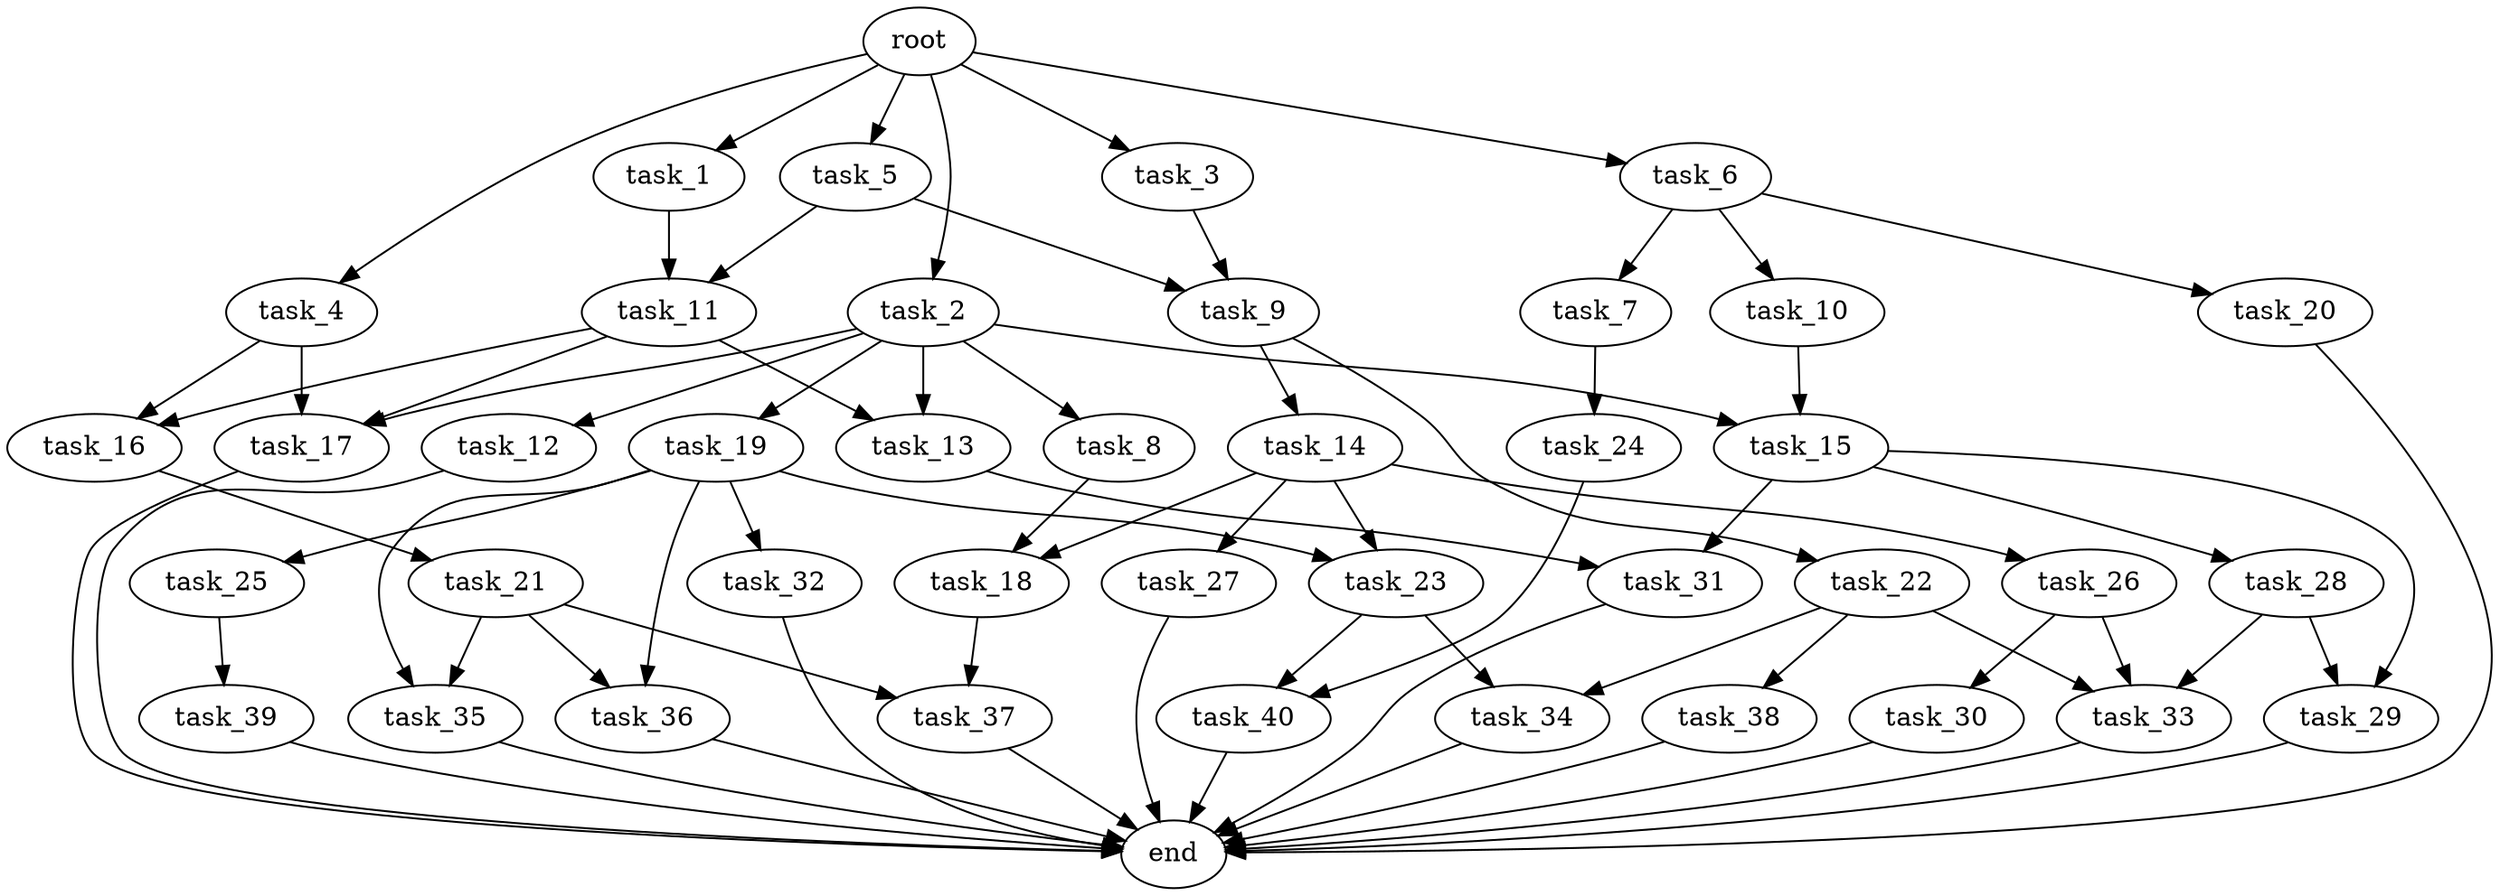 digraph G {
  root [size="0.000000e+00"];
  task_1 [size="4.369870e+10"];
  task_2 [size="6.901245e+10"];
  task_3 [size="2.459832e+10"];
  task_4 [size="8.497195e+10"];
  task_5 [size="9.143992e+10"];
  task_6 [size="3.647407e+10"];
  task_7 [size="7.485930e+10"];
  task_8 [size="8.774841e+10"];
  task_9 [size="1.421234e+10"];
  task_10 [size="3.219219e+10"];
  task_11 [size="7.358263e+10"];
  task_12 [size="8.387457e+10"];
  task_13 [size="8.946597e+10"];
  task_14 [size="8.234691e+10"];
  task_15 [size="3.884564e+10"];
  task_16 [size="4.511379e+08"];
  task_17 [size="9.277509e+10"];
  task_18 [size="2.176639e+10"];
  task_19 [size="3.640423e+10"];
  task_20 [size="9.792272e+10"];
  task_21 [size="9.549957e+10"];
  task_22 [size="6.488129e+10"];
  task_23 [size="7.668671e+10"];
  task_24 [size="8.927988e+10"];
  task_25 [size="1.566251e+10"];
  task_26 [size="8.485498e+10"];
  task_27 [size="7.028460e+10"];
  task_28 [size="6.948687e+10"];
  task_29 [size="6.200408e+10"];
  task_30 [size="8.657160e+10"];
  task_31 [size="5.779295e+10"];
  task_32 [size="2.886295e+10"];
  task_33 [size="8.552939e+10"];
  task_34 [size="5.034389e+10"];
  task_35 [size="2.204686e+10"];
  task_36 [size="1.031788e+09"];
  task_37 [size="9.128834e+10"];
  task_38 [size="7.386163e+10"];
  task_39 [size="6.007269e+10"];
  task_40 [size="8.095086e+10"];
  end [size="0.000000e+00"];

  root -> task_1 [size="1.000000e-12"];
  root -> task_2 [size="1.000000e-12"];
  root -> task_3 [size="1.000000e-12"];
  root -> task_4 [size="1.000000e-12"];
  root -> task_5 [size="1.000000e-12"];
  root -> task_6 [size="1.000000e-12"];
  task_1 -> task_11 [size="3.679131e+08"];
  task_2 -> task_8 [size="8.774841e+08"];
  task_2 -> task_12 [size="8.387457e+08"];
  task_2 -> task_13 [size="4.473298e+08"];
  task_2 -> task_15 [size="1.942282e+08"];
  task_2 -> task_17 [size="3.092503e+08"];
  task_2 -> task_19 [size="3.640423e+08"];
  task_3 -> task_9 [size="7.106168e+07"];
  task_4 -> task_16 [size="2.255689e+06"];
  task_4 -> task_17 [size="3.092503e+08"];
  task_5 -> task_9 [size="7.106168e+07"];
  task_5 -> task_11 [size="3.679131e+08"];
  task_6 -> task_7 [size="7.485930e+08"];
  task_6 -> task_10 [size="3.219219e+08"];
  task_6 -> task_20 [size="9.792272e+08"];
  task_7 -> task_24 [size="8.927988e+08"];
  task_8 -> task_18 [size="1.088319e+08"];
  task_9 -> task_14 [size="8.234691e+08"];
  task_9 -> task_22 [size="6.488129e+08"];
  task_10 -> task_15 [size="1.942282e+08"];
  task_11 -> task_13 [size="4.473298e+08"];
  task_11 -> task_16 [size="2.255689e+06"];
  task_11 -> task_17 [size="3.092503e+08"];
  task_12 -> end [size="1.000000e-12"];
  task_13 -> task_31 [size="2.889648e+08"];
  task_14 -> task_18 [size="1.088319e+08"];
  task_14 -> task_23 [size="3.834335e+08"];
  task_14 -> task_26 [size="8.485498e+08"];
  task_14 -> task_27 [size="7.028460e+08"];
  task_15 -> task_28 [size="6.948687e+08"];
  task_15 -> task_29 [size="3.100204e+08"];
  task_15 -> task_31 [size="2.889648e+08"];
  task_16 -> task_21 [size="9.549957e+08"];
  task_17 -> end [size="1.000000e-12"];
  task_18 -> task_37 [size="4.564417e+08"];
  task_19 -> task_23 [size="3.834335e+08"];
  task_19 -> task_25 [size="1.566251e+08"];
  task_19 -> task_32 [size="2.886295e+08"];
  task_19 -> task_35 [size="1.102343e+08"];
  task_19 -> task_36 [size="5.158938e+06"];
  task_20 -> end [size="1.000000e-12"];
  task_21 -> task_35 [size="1.102343e+08"];
  task_21 -> task_36 [size="5.158938e+06"];
  task_21 -> task_37 [size="4.564417e+08"];
  task_22 -> task_33 [size="2.850980e+08"];
  task_22 -> task_34 [size="2.517194e+08"];
  task_22 -> task_38 [size="7.386163e+08"];
  task_23 -> task_34 [size="2.517194e+08"];
  task_23 -> task_40 [size="4.047543e+08"];
  task_24 -> task_40 [size="4.047543e+08"];
  task_25 -> task_39 [size="6.007269e+08"];
  task_26 -> task_30 [size="8.657160e+08"];
  task_26 -> task_33 [size="2.850980e+08"];
  task_27 -> end [size="1.000000e-12"];
  task_28 -> task_29 [size="3.100204e+08"];
  task_28 -> task_33 [size="2.850980e+08"];
  task_29 -> end [size="1.000000e-12"];
  task_30 -> end [size="1.000000e-12"];
  task_31 -> end [size="1.000000e-12"];
  task_32 -> end [size="1.000000e-12"];
  task_33 -> end [size="1.000000e-12"];
  task_34 -> end [size="1.000000e-12"];
  task_35 -> end [size="1.000000e-12"];
  task_36 -> end [size="1.000000e-12"];
  task_37 -> end [size="1.000000e-12"];
  task_38 -> end [size="1.000000e-12"];
  task_39 -> end [size="1.000000e-12"];
  task_40 -> end [size="1.000000e-12"];
}
